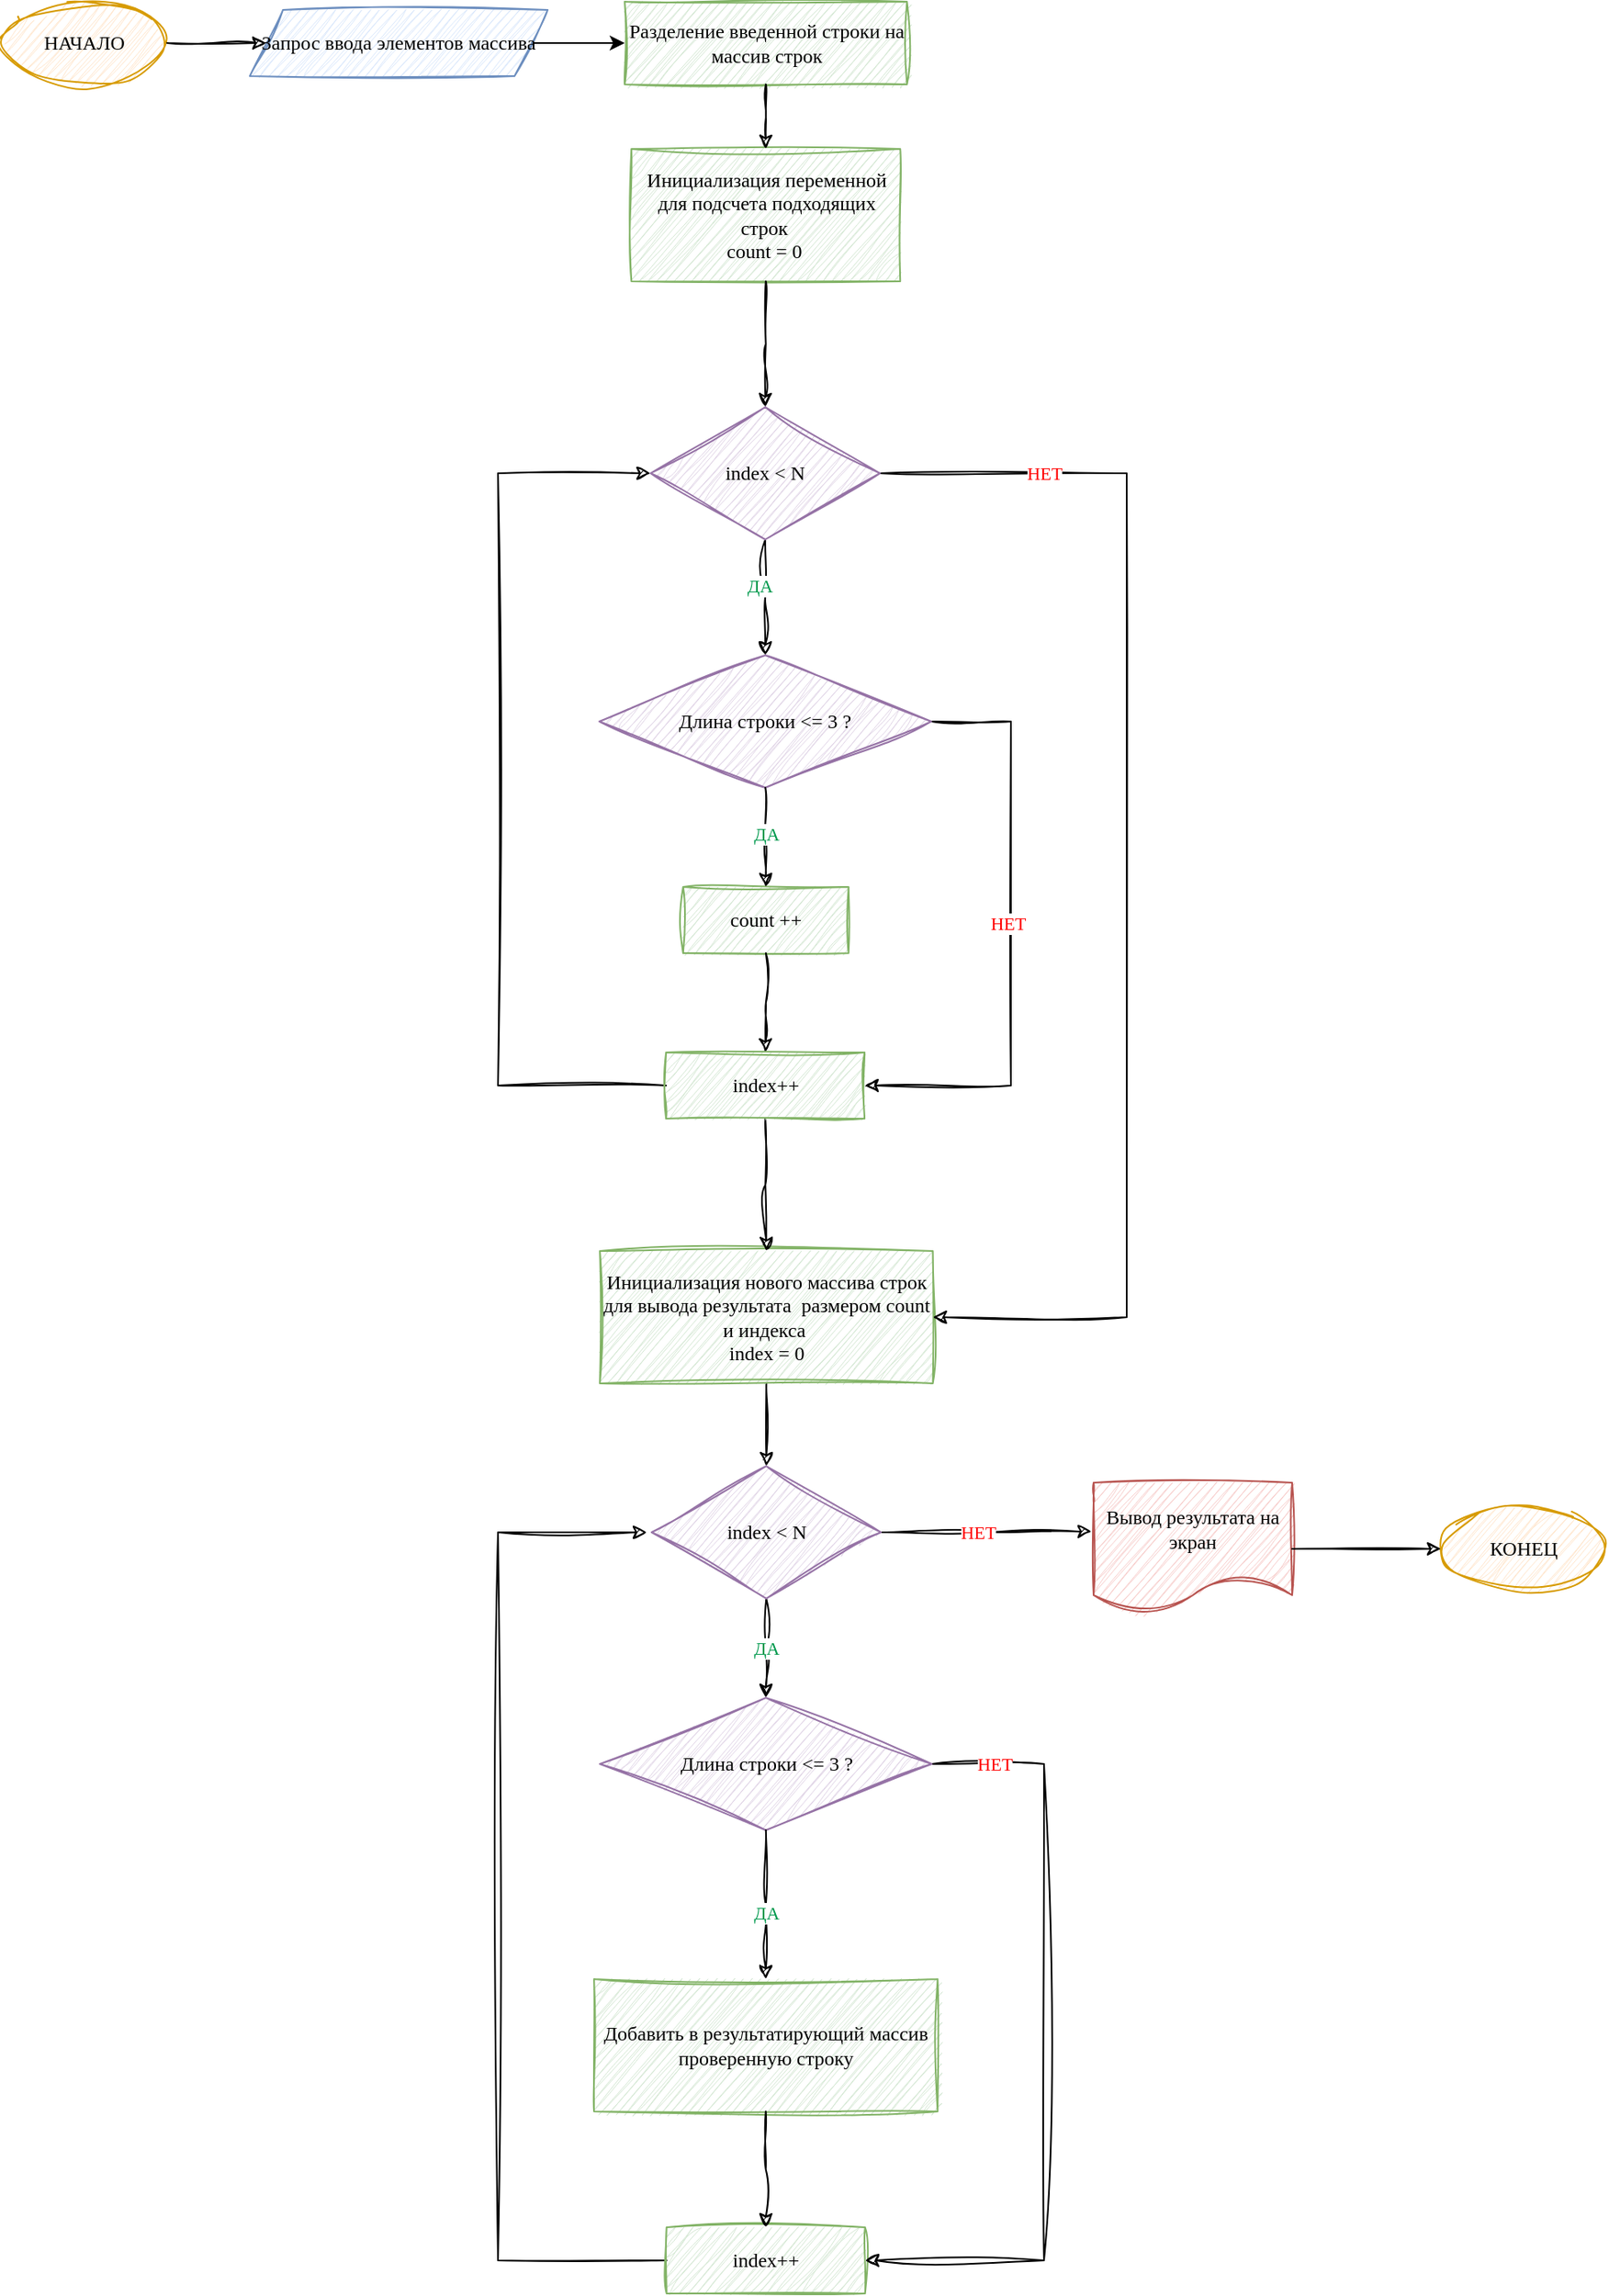 <mxfile version="24.5.4" type="device">
  <diagram name="Страница — 1" id="zfDANrU9Ea5LhjlMQyJH">
    <mxGraphModel dx="2593" dy="1383" grid="1" gridSize="10" guides="1" tooltips="1" connect="1" arrows="1" fold="1" page="1" pageScale="1" pageWidth="3300" pageHeight="4681" math="0" shadow="0">
      <root>
        <mxCell id="0" />
        <mxCell id="1" parent="0" />
        <mxCell id="i0tudfBBCGfDRZYJieOz-31" style="edgeStyle=orthogonalEdgeStyle;rounded=0;orthogonalLoop=1;jettySize=auto;html=1;entryX=-0.01;entryY=0.369;entryDx=0;entryDy=0;entryPerimeter=0;sketch=1;curveFitting=1;jiggle=2;" edge="1" parent="1" source="i0tudfBBCGfDRZYJieOz-1" target="KWafFFZFBIZ7q7xKXsa_-12">
          <mxGeometry relative="1" as="geometry" />
        </mxCell>
        <mxCell id="KWafFFZFBIZ7q7xKXsa_-1" value="НАЧАЛО" style="ellipse;whiteSpace=wrap;html=1;shadow=0;textShadow=0;sketch=1;curveFitting=1;jiggle=2;fillColor=#ffe6cc;strokeColor=#d79b00;sketchStyle=rough;dashGap=-1;fontFamily=Comic Sans MS;" parent="1" vertex="1">
          <mxGeometry x="160" y="175" width="100" height="50" as="geometry" />
        </mxCell>
        <mxCell id="KWafFFZFBIZ7q7xKXsa_-19" style="edgeStyle=orthogonalEdgeStyle;rounded=0;orthogonalLoop=1;jettySize=auto;html=1;fontFamily=Comic Sans MS;" parent="1" source="KWafFFZFBIZ7q7xKXsa_-2" target="KWafFFZFBIZ7q7xKXsa_-3" edge="1">
          <mxGeometry relative="1" as="geometry" />
        </mxCell>
        <mxCell id="KWafFFZFBIZ7q7xKXsa_-2" value="Запрос ввода элементов массива" style="shape=parallelogram;perimeter=parallelogramPerimeter;whiteSpace=wrap;html=1;fixedSize=1;shadow=0;textShadow=0;sketch=1;curveFitting=1;jiggle=2;fillColor=#dae8fc;strokeColor=#6c8ebf;sketchStyle=rough;dashGap=-1;fontFamily=Comic Sans MS;" parent="1" vertex="1">
          <mxGeometry x="310" y="180" width="180" height="40" as="geometry" />
        </mxCell>
        <mxCell id="KWafFFZFBIZ7q7xKXsa_-3" value="Разделение введенной строки на массив строк" style="rounded=0;whiteSpace=wrap;html=1;shadow=0;textShadow=0;sketch=1;curveFitting=1;jiggle=2;fillColor=#d5e8d4;strokeColor=#82b366;sketchStyle=rough;dashGap=-1;fontFamily=Comic Sans MS;" parent="1" vertex="1">
          <mxGeometry x="536.57" y="175" width="170.62" height="50" as="geometry" />
        </mxCell>
        <mxCell id="KWafFFZFBIZ7q7xKXsa_-4" value="&lt;div&gt;Инициализация переменной для подсчета подходящих строк&amp;nbsp;&lt;/div&gt;&lt;div&gt;count = 0&amp;nbsp;&lt;/div&gt;" style="rounded=0;whiteSpace=wrap;html=1;shadow=0;textShadow=0;sketch=1;curveFitting=1;jiggle=2;fillColor=#d5e8d4;strokeColor=#82b366;sketchStyle=rough;dashGap=-1;fontFamily=Comic Sans MS;" parent="1" vertex="1">
          <mxGeometry x="540.63" y="264" width="162.5" height="80" as="geometry" />
        </mxCell>
        <mxCell id="i0tudfBBCGfDRZYJieOz-27" style="edgeStyle=orthogonalEdgeStyle;rounded=0;orthogonalLoop=1;jettySize=auto;html=1;entryX=1;entryY=0.5;entryDx=0;entryDy=0;sketch=1;curveFitting=1;jiggle=2;" edge="1" parent="1" source="KWafFFZFBIZ7q7xKXsa_-5" target="i0tudfBBCGfDRZYJieOz-24">
          <mxGeometry relative="1" as="geometry">
            <Array as="points">
              <mxPoint x="770" y="610" />
              <mxPoint x="770" y="830" />
            </Array>
          </mxGeometry>
        </mxCell>
        <mxCell id="KWafFFZFBIZ7q7xKXsa_-5" value="Длина строки &amp;lt;= 3 ?" style="rhombus;whiteSpace=wrap;html=1;shadow=0;textShadow=0;sketch=1;curveFitting=1;jiggle=2;rounded=0;fillColor=#e1d5e7;strokeColor=#9673a6;sketchStyle=rough;dashGap=-1;fontFamily=Comic Sans MS;" parent="1" vertex="1">
          <mxGeometry x="521.255" y="570" width="200.63" height="80" as="geometry" />
        </mxCell>
        <mxCell id="KWafFFZFBIZ7q7xKXsa_-6" value="&lt;div&gt;count ++&lt;/div&gt;" style="rounded=0;whiteSpace=wrap;html=1;shadow=0;textShadow=0;sketch=1;curveFitting=1;jiggle=2;fillColor=#d5e8d4;strokeColor=#82b366;sketchStyle=rough;dashGap=-1;fontFamily=Comic Sans MS;" parent="1" vertex="1">
          <mxGeometry x="571.88" y="710" width="100" height="40" as="geometry" />
        </mxCell>
        <mxCell id="i0tudfBBCGfDRZYJieOz-4" style="edgeStyle=orthogonalEdgeStyle;rounded=0;orthogonalLoop=1;jettySize=auto;html=1;exitX=0.5;exitY=1;exitDx=0;exitDy=0;entryX=0.5;entryY=0;entryDx=0;entryDy=0;sketch=1;curveFitting=1;jiggle=2;" edge="1" parent="1" source="KWafFFZFBIZ7q7xKXsa_-8" target="i0tudfBBCGfDRZYJieOz-1">
          <mxGeometry relative="1" as="geometry" />
        </mxCell>
        <mxCell id="KWafFFZFBIZ7q7xKXsa_-8" value="Инициализация нового массива строк для вывода результата&amp;nbsp; размером count и индекса&amp;nbsp;&lt;div&gt;index = 0&lt;/div&gt;" style="rounded=0;whiteSpace=wrap;html=1;shadow=0;textShadow=0;sketch=1;curveFitting=1;jiggle=2;fillColor=#d5e8d4;strokeColor=#82b366;sketchStyle=rough;dashGap=-1;fontFamily=Comic Sans MS;" parent="1" vertex="1">
          <mxGeometry x="521.565" y="930" width="201.25" height="80" as="geometry" />
        </mxCell>
        <mxCell id="KWafFFZFBIZ7q7xKXsa_-10" value="Добавить в результатирующий массив проверенную строку" style="rounded=0;whiteSpace=wrap;html=1;shadow=0;textShadow=0;sketch=1;curveFitting=1;jiggle=2;fillColor=#d5e8d4;strokeColor=#82b366;sketchStyle=rough;dashGap=-1;fontFamily=Comic Sans MS;" parent="1" vertex="1">
          <mxGeometry x="518.05" y="1370" width="207.67" height="80" as="geometry" />
        </mxCell>
        <mxCell id="KWafFFZFBIZ7q7xKXsa_-12" value="Вывод результата на экран" style="shape=document;whiteSpace=wrap;html=1;boundedLbl=1;shadow=0;textShadow=0;sketch=1;curveFitting=1;jiggle=2;fillColor=#f8cecc;strokeColor=#b85450;sketchStyle=rough;dashGap=-1;fontFamily=Comic Sans MS;" parent="1" vertex="1">
          <mxGeometry x="820" y="1070" width="120" height="80" as="geometry" />
        </mxCell>
        <mxCell id="KWafFFZFBIZ7q7xKXsa_-13" value="КОНЕЦ" style="ellipse;whiteSpace=wrap;html=1;shadow=0;textShadow=0;sketch=1;curveFitting=1;jiggle=2;fillColor=#ffe6cc;strokeColor=#d79b00;sketchStyle=rough;dashGap=-1;fontFamily=Comic Sans MS;" parent="1" vertex="1">
          <mxGeometry x="1030" y="1085" width="100" height="50" as="geometry" />
        </mxCell>
        <mxCell id="i0tudfBBCGfDRZYJieOz-20" style="edgeStyle=orthogonalEdgeStyle;rounded=0;orthogonalLoop=1;jettySize=auto;html=1;endArrow=classic;endFill=1;sketch=1;curveFitting=1;jiggle=2;" edge="1" parent="1" source="KWafFFZFBIZ7q7xKXsa_-16">
          <mxGeometry relative="1" as="geometry">
            <mxPoint x="550" y="1100" as="targetPoint" />
            <Array as="points">
              <mxPoint x="460" y="1540" />
              <mxPoint x="460" y="1100" />
            </Array>
          </mxGeometry>
        </mxCell>
        <mxCell id="KWafFFZFBIZ7q7xKXsa_-16" value="index++" style="rounded=0;whiteSpace=wrap;html=1;fillColor=#d5e8d4;strokeColor=#82b366;glass=0;sketch=1;curveFitting=1;jiggle=2;sketchStyle=rough;dashGap=-1;fontFamily=Comic Sans MS;" parent="1" vertex="1">
          <mxGeometry x="561.88" y="1520" width="120" height="40" as="geometry" />
        </mxCell>
        <mxCell id="i0tudfBBCGfDRZYJieOz-30" style="edgeStyle=orthogonalEdgeStyle;rounded=0;orthogonalLoop=1;jettySize=auto;html=1;entryX=1;entryY=0.5;entryDx=0;entryDy=0;sketch=1;curveFitting=1;jiggle=2;" edge="1" parent="1" source="KWafFFZFBIZ7q7xKXsa_-17" target="KWafFFZFBIZ7q7xKXsa_-16">
          <mxGeometry relative="1" as="geometry">
            <Array as="points">
              <mxPoint x="790" y="1240" />
              <mxPoint x="790" y="1540" />
            </Array>
          </mxGeometry>
        </mxCell>
        <mxCell id="KWafFFZFBIZ7q7xKXsa_-17" value="Длина строки &amp;lt;= 3 ?" style="rhombus;whiteSpace=wrap;html=1;shadow=0;textShadow=0;sketch=1;curveFitting=1;jiggle=2;rounded=0;fillColor=#e1d5e7;strokeColor=#9673a6;sketchStyle=rough;dashGap=-1;fontFamily=Comic Sans MS;" parent="1" vertex="1">
          <mxGeometry x="521.565" y="1200" width="200.63" height="80" as="geometry" />
        </mxCell>
        <mxCell id="KWafFFZFBIZ7q7xKXsa_-18" style="edgeStyle=orthogonalEdgeStyle;rounded=0;orthogonalLoop=1;jettySize=auto;html=1;sketch=1;curveFitting=1;jiggle=2;fontSize=16;fontFamily=Comic Sans MS;" parent="1" source="KWafFFZFBIZ7q7xKXsa_-1" target="KWafFFZFBIZ7q7xKXsa_-2" edge="1">
          <mxGeometry relative="1" as="geometry" />
        </mxCell>
        <mxCell id="KWafFFZFBIZ7q7xKXsa_-20" style="edgeStyle=orthogonalEdgeStyle;rounded=0;orthogonalLoop=1;jettySize=auto;html=1;sketch=1;curveFitting=1;jiggle=2;fontFamily=Comic Sans MS;" parent="1" source="KWafFFZFBIZ7q7xKXsa_-3" target="KWafFFZFBIZ7q7xKXsa_-4" edge="1">
          <mxGeometry relative="1" as="geometry" />
        </mxCell>
        <mxCell id="KWafFFZFBIZ7q7xKXsa_-21" style="edgeStyle=orthogonalEdgeStyle;rounded=0;orthogonalLoop=1;jettySize=auto;html=1;entryX=0.5;entryY=0;entryDx=0;entryDy=0;sketch=1;curveFitting=1;jiggle=2;fontFamily=Comic Sans MS;" parent="1" source="i0tudfBBCGfDRZYJieOz-2" target="KWafFFZFBIZ7q7xKXsa_-5" edge="1">
          <mxGeometry relative="1" as="geometry" />
        </mxCell>
        <mxCell id="KWafFFZFBIZ7q7xKXsa_-22" style="edgeStyle=orthogonalEdgeStyle;rounded=0;orthogonalLoop=1;jettySize=auto;html=1;entryX=0.5;entryY=0;entryDx=0;entryDy=0;sketch=1;curveFitting=1;jiggle=2;fontFamily=Comic Sans MS;" parent="1" source="KWafFFZFBIZ7q7xKXsa_-5" target="KWafFFZFBIZ7q7xKXsa_-6" edge="1">
          <mxGeometry relative="1" as="geometry" />
        </mxCell>
        <mxCell id="KWafFFZFBIZ7q7xKXsa_-38" value="ДА" style="edgeLabel;html=1;align=center;verticalAlign=middle;resizable=0;points=[];fontColor=#00994D;fontFamily=Comic Sans MS;" parent="KWafFFZFBIZ7q7xKXsa_-22" vertex="1" connectable="0">
          <mxGeometry x="0.16" y="-1" relative="1" as="geometry">
            <mxPoint x="1" y="-7" as="offset" />
          </mxGeometry>
        </mxCell>
        <mxCell id="KWafFFZFBIZ7q7xKXsa_-23" style="edgeStyle=orthogonalEdgeStyle;rounded=0;orthogonalLoop=1;jettySize=auto;html=1;sketch=1;curveFitting=1;jiggle=2;fontFamily=Comic Sans MS;" parent="1" source="i0tudfBBCGfDRZYJieOz-24" target="KWafFFZFBIZ7q7xKXsa_-8" edge="1">
          <mxGeometry relative="1" as="geometry" />
        </mxCell>
        <mxCell id="KWafFFZFBIZ7q7xKXsa_-27" style="edgeStyle=orthogonalEdgeStyle;rounded=0;orthogonalLoop=1;jettySize=auto;html=1;entryX=0.5;entryY=0;entryDx=0;entryDy=0;sketch=1;curveFitting=1;jiggle=2;fontFamily=Comic Sans MS;" parent="1" source="KWafFFZFBIZ7q7xKXsa_-10" target="KWafFFZFBIZ7q7xKXsa_-16" edge="1">
          <mxGeometry relative="1" as="geometry" />
        </mxCell>
        <mxCell id="KWafFFZFBIZ7q7xKXsa_-29" style="edgeStyle=orthogonalEdgeStyle;rounded=0;orthogonalLoop=1;jettySize=auto;html=1;entryX=0;entryY=0.5;entryDx=0;entryDy=0;sketch=1;curveFitting=1;jiggle=2;fontFamily=Comic Sans MS;" parent="1" source="KWafFFZFBIZ7q7xKXsa_-12" target="KWafFFZFBIZ7q7xKXsa_-13" edge="1">
          <mxGeometry relative="1" as="geometry" />
        </mxCell>
        <mxCell id="KWafFFZFBIZ7q7xKXsa_-26" style="edgeStyle=orthogonalEdgeStyle;rounded=0;orthogonalLoop=1;jettySize=auto;html=1;sketch=1;curveFitting=1;jiggle=2;fontFamily=Comic Sans MS;" parent="1" source="KWafFFZFBIZ7q7xKXsa_-17" target="KWafFFZFBIZ7q7xKXsa_-10" edge="1">
          <mxGeometry relative="1" as="geometry" />
        </mxCell>
        <mxCell id="KWafFFZFBIZ7q7xKXsa_-39" value="ДА" style="edgeLabel;html=1;align=center;verticalAlign=middle;resizable=0;points=[];fontFamily=Comic Sans MS;fontColor=#00994d;" parent="KWafFFZFBIZ7q7xKXsa_-26" vertex="1" connectable="0">
          <mxGeometry x="-0.297" y="-1" relative="1" as="geometry">
            <mxPoint x="1" y="18" as="offset" />
          </mxGeometry>
        </mxCell>
        <mxCell id="i0tudfBBCGfDRZYJieOz-18" style="edgeStyle=orthogonalEdgeStyle;rounded=0;orthogonalLoop=1;jettySize=auto;html=1;entryX=0.5;entryY=0;entryDx=0;entryDy=0;sketch=1;curveFitting=1;jiggle=2;" edge="1" parent="1" source="i0tudfBBCGfDRZYJieOz-1" target="KWafFFZFBIZ7q7xKXsa_-17">
          <mxGeometry relative="1" as="geometry" />
        </mxCell>
        <mxCell id="i0tudfBBCGfDRZYJieOz-1" value="index &amp;lt; N" style="rhombus;whiteSpace=wrap;html=1;shadow=0;textShadow=0;sketch=1;curveFitting=1;jiggle=2;rounded=0;fillColor=#e1d5e7;strokeColor=#9673a6;sketchStyle=rough;dashGap=-1;fontFamily=Comic Sans MS;" vertex="1" parent="1">
          <mxGeometry x="552.84" y="1060" width="138.69" height="80" as="geometry" />
        </mxCell>
        <mxCell id="i0tudfBBCGfDRZYJieOz-3" value="" style="edgeStyle=orthogonalEdgeStyle;rounded=0;orthogonalLoop=1;jettySize=auto;html=1;entryX=0.5;entryY=0;entryDx=0;entryDy=0;sketch=1;curveFitting=1;jiggle=2;fontFamily=Comic Sans MS;" edge="1" parent="1" source="KWafFFZFBIZ7q7xKXsa_-4" target="i0tudfBBCGfDRZYJieOz-2">
          <mxGeometry relative="1" as="geometry">
            <mxPoint x="622" y="344" as="sourcePoint" />
            <mxPoint x="622" y="460" as="targetPoint" />
          </mxGeometry>
        </mxCell>
        <mxCell id="i0tudfBBCGfDRZYJieOz-9" style="edgeStyle=orthogonalEdgeStyle;rounded=0;orthogonalLoop=1;jettySize=auto;html=1;entryX=1;entryY=0.5;entryDx=0;entryDy=0;sketch=1;curveFitting=1;jiggle=2;" edge="1" parent="1" source="i0tudfBBCGfDRZYJieOz-2" target="KWafFFZFBIZ7q7xKXsa_-8">
          <mxGeometry relative="1" as="geometry">
            <Array as="points">
              <mxPoint x="840" y="460" />
              <mxPoint x="840" y="970" />
            </Array>
          </mxGeometry>
        </mxCell>
        <mxCell id="i0tudfBBCGfDRZYJieOz-2" value="index &amp;lt; N" style="rhombus;whiteSpace=wrap;html=1;shadow=0;textShadow=0;sketch=1;curveFitting=1;jiggle=2;rounded=0;fillColor=#e1d5e7;strokeColor=#9673a6;sketchStyle=rough;dashGap=-1;fontFamily=Comic Sans MS;" vertex="1" parent="1">
          <mxGeometry x="552.22" y="420" width="138.69" height="80" as="geometry" />
        </mxCell>
        <mxCell id="i0tudfBBCGfDRZYJieOz-10" value="ДА" style="edgeLabel;html=1;align=center;verticalAlign=middle;resizable=0;points=[];fontColor=#00994D;fontFamily=Comic Sans MS;" vertex="1" connectable="0" parent="1">
          <mxGeometry x="631.909" y="690.003" as="geometry">
            <mxPoint x="-14" y="-162" as="offset" />
          </mxGeometry>
        </mxCell>
        <mxCell id="i0tudfBBCGfDRZYJieOz-11" value="ДА" style="edgeLabel;html=1;align=center;verticalAlign=middle;resizable=0;points=[];fontColor=#00994D;fontFamily=Comic Sans MS;" vertex="1" connectable="0" parent="1">
          <mxGeometry x="621.567" y="1169.997" as="geometry" />
        </mxCell>
        <mxCell id="i0tudfBBCGfDRZYJieOz-12" value="НЕТ" style="edgeLabel;html=1;align=center;verticalAlign=middle;resizable=0;points=[];fontFamily=Comic Sans MS;fontColor=#FF0000;" vertex="1" connectable="0" parent="1">
          <mxGeometry x="750.005" y="1100" as="geometry" />
        </mxCell>
        <mxCell id="i0tudfBBCGfDRZYJieOz-13" value="НЕТ" style="edgeLabel;html=1;align=center;verticalAlign=middle;resizable=0;points=[];fontFamily=Comic Sans MS;fontColor=#FF0000;" vertex="1" connectable="0" parent="1">
          <mxGeometry x="790.005" y="460" as="geometry" />
        </mxCell>
        <mxCell id="i0tudfBBCGfDRZYJieOz-25" value="" style="edgeStyle=orthogonalEdgeStyle;rounded=0;orthogonalLoop=1;jettySize=auto;html=1;sketch=1;curveFitting=1;jiggle=2;fontFamily=Comic Sans MS;" edge="1" parent="1" source="KWafFFZFBIZ7q7xKXsa_-6" target="i0tudfBBCGfDRZYJieOz-24">
          <mxGeometry relative="1" as="geometry">
            <mxPoint x="622" y="750" as="sourcePoint" />
            <mxPoint x="622" y="930" as="targetPoint" />
          </mxGeometry>
        </mxCell>
        <mxCell id="i0tudfBBCGfDRZYJieOz-26" style="edgeStyle=orthogonalEdgeStyle;rounded=0;orthogonalLoop=1;jettySize=auto;html=1;entryX=0;entryY=0.5;entryDx=0;entryDy=0;sketch=1;curveFitting=1;jiggle=2;" edge="1" parent="1" source="i0tudfBBCGfDRZYJieOz-24" target="i0tudfBBCGfDRZYJieOz-2">
          <mxGeometry relative="1" as="geometry">
            <Array as="points">
              <mxPoint x="460" y="830" />
              <mxPoint x="460" y="460" />
            </Array>
          </mxGeometry>
        </mxCell>
        <mxCell id="i0tudfBBCGfDRZYJieOz-24" value="index++" style="rounded=0;whiteSpace=wrap;html=1;fillColor=#d5e8d4;strokeColor=#82b366;glass=0;sketch=1;curveFitting=1;jiggle=2;sketchStyle=rough;dashGap=-1;fontFamily=Comic Sans MS;" vertex="1" parent="1">
          <mxGeometry x="561.57" y="810" width="120" height="40" as="geometry" />
        </mxCell>
        <mxCell id="i0tudfBBCGfDRZYJieOz-29" value="НЕТ" style="edgeLabel;html=1;align=center;verticalAlign=middle;resizable=0;points=[];fontFamily=Comic Sans MS;fontColor=#FF0000;" vertex="1" connectable="0" parent="1">
          <mxGeometry x="760.005" y="470" as="geometry">
            <mxPoint x="8" y="262" as="offset" />
          </mxGeometry>
        </mxCell>
        <mxCell id="i0tudfBBCGfDRZYJieOz-32" value="НЕТ" style="edgeLabel;html=1;align=center;verticalAlign=middle;resizable=0;points=[];fontFamily=Comic Sans MS;fontColor=#FF0000;" vertex="1" connectable="0" parent="1">
          <mxGeometry x="760.005" y="1110" as="geometry">
            <mxPoint y="130" as="offset" />
          </mxGeometry>
        </mxCell>
      </root>
    </mxGraphModel>
  </diagram>
</mxfile>
